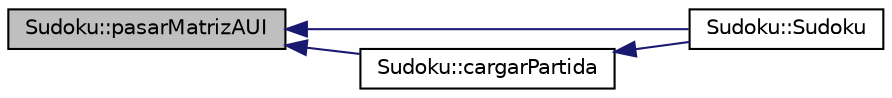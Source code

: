 digraph "Sudoku::pasarMatrizAUI"
{
  edge [fontname="Helvetica",fontsize="10",labelfontname="Helvetica",labelfontsize="10"];
  node [fontname="Helvetica",fontsize="10",shape=record];
  rankdir="LR";
  Node1 [label="Sudoku::pasarMatrizAUI",height=0.2,width=0.4,color="black", fillcolor="grey75", style="filled" fontcolor="black"];
  Node1 -> Node2 [dir="back",color="midnightblue",fontsize="10",style="solid",fontname="Helvetica"];
  Node2 [label="Sudoku::Sudoku",height=0.2,width=0.4,color="black", fillcolor="white", style="filled",URL="$class_sudoku.html#add26172d727a99b29e4cc1c99d17ead4"];
  Node1 -> Node3 [dir="back",color="midnightblue",fontsize="10",style="solid",fontname="Helvetica"];
  Node3 [label="Sudoku::cargarPartida",height=0.2,width=0.4,color="black", fillcolor="white", style="filled",URL="$class_sudoku.html#ab2a8d3cebdc3898f5491f023df298958"];
  Node3 -> Node2 [dir="back",color="midnightblue",fontsize="10",style="solid",fontname="Helvetica"];
}
